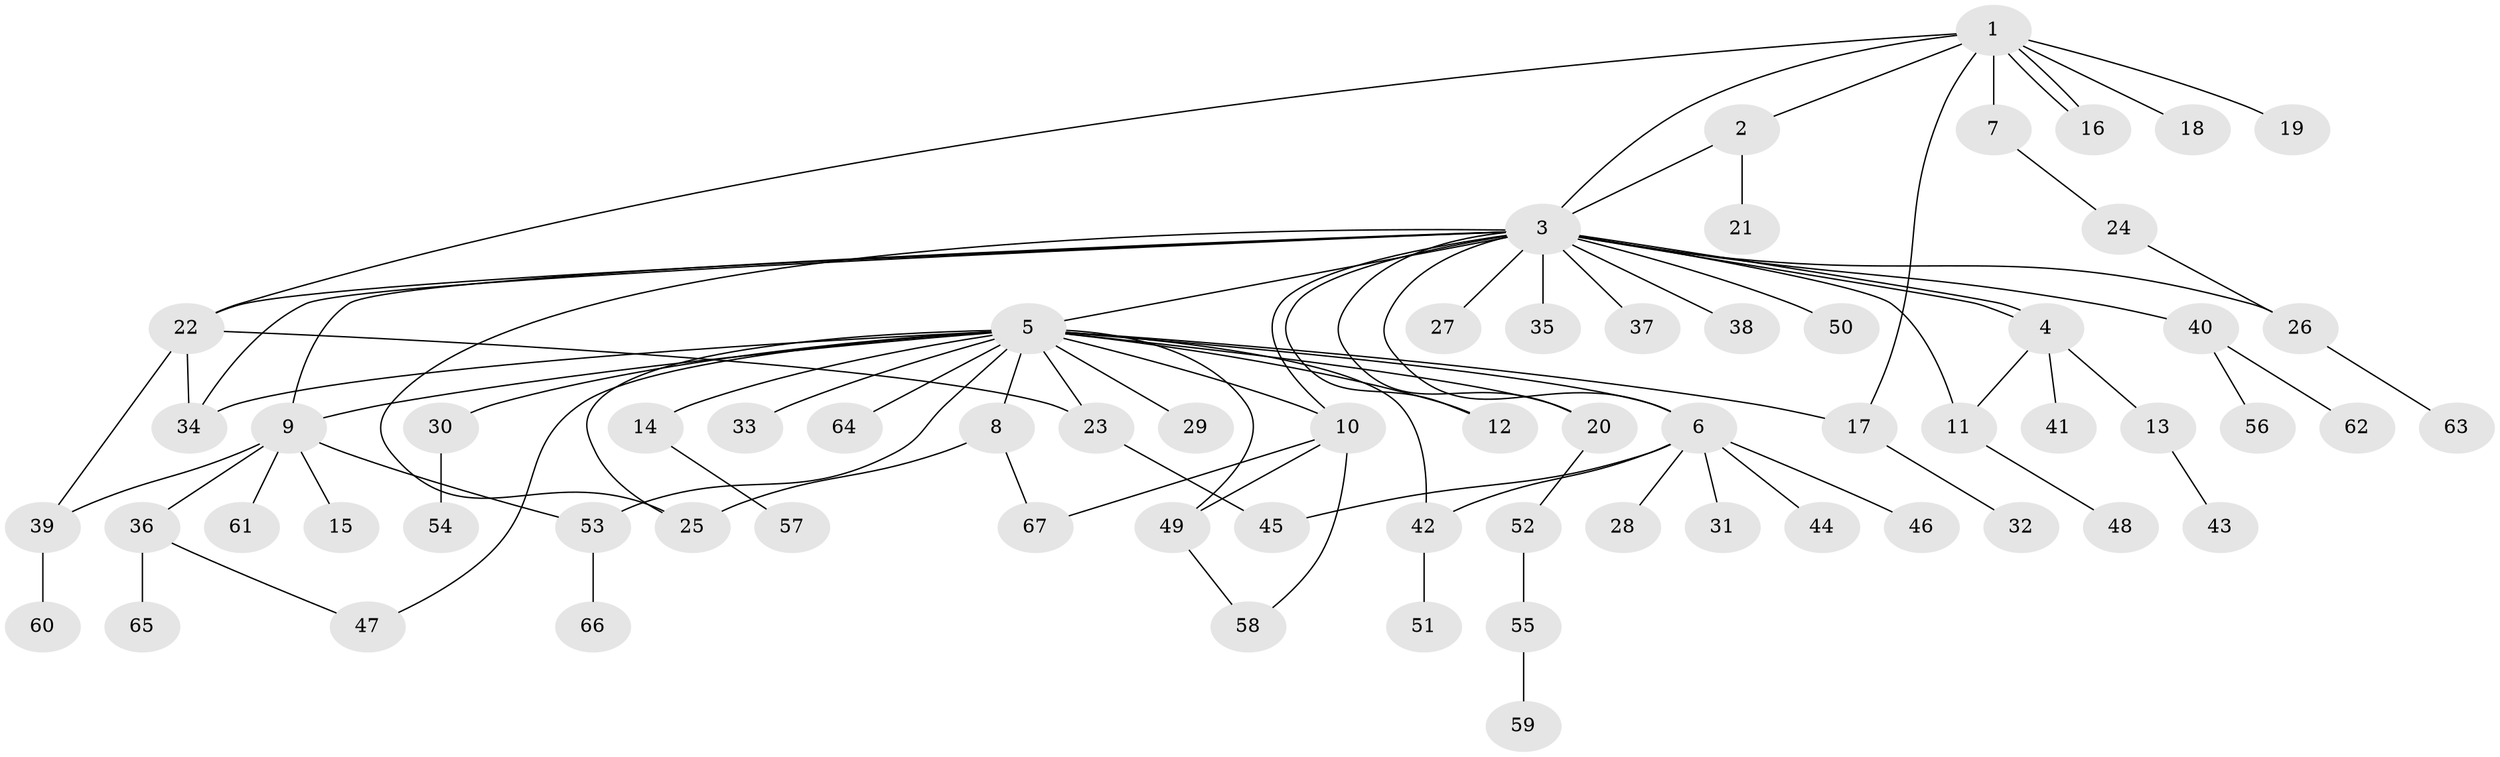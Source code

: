 // coarse degree distribution, {9: 0.025, 2: 0.25, 18: 0.025, 5: 0.075, 15: 0.025, 8: 0.025, 3: 0.075, 1: 0.5}
// Generated by graph-tools (version 1.1) at 2025/18/03/04/25 18:18:04]
// undirected, 67 vertices, 91 edges
graph export_dot {
graph [start="1"]
  node [color=gray90,style=filled];
  1;
  2;
  3;
  4;
  5;
  6;
  7;
  8;
  9;
  10;
  11;
  12;
  13;
  14;
  15;
  16;
  17;
  18;
  19;
  20;
  21;
  22;
  23;
  24;
  25;
  26;
  27;
  28;
  29;
  30;
  31;
  32;
  33;
  34;
  35;
  36;
  37;
  38;
  39;
  40;
  41;
  42;
  43;
  44;
  45;
  46;
  47;
  48;
  49;
  50;
  51;
  52;
  53;
  54;
  55;
  56;
  57;
  58;
  59;
  60;
  61;
  62;
  63;
  64;
  65;
  66;
  67;
  1 -- 2;
  1 -- 3;
  1 -- 7;
  1 -- 16;
  1 -- 16;
  1 -- 17;
  1 -- 18;
  1 -- 19;
  1 -- 22;
  2 -- 3;
  2 -- 21;
  3 -- 4;
  3 -- 4;
  3 -- 5;
  3 -- 6;
  3 -- 9;
  3 -- 10;
  3 -- 11;
  3 -- 12;
  3 -- 20;
  3 -- 22;
  3 -- 25;
  3 -- 26;
  3 -- 27;
  3 -- 34;
  3 -- 35;
  3 -- 37;
  3 -- 38;
  3 -- 40;
  3 -- 50;
  4 -- 11;
  4 -- 13;
  4 -- 41;
  5 -- 6;
  5 -- 8;
  5 -- 9;
  5 -- 10;
  5 -- 12;
  5 -- 14;
  5 -- 17;
  5 -- 20;
  5 -- 23;
  5 -- 25;
  5 -- 29;
  5 -- 30;
  5 -- 33;
  5 -- 34;
  5 -- 42;
  5 -- 47;
  5 -- 49;
  5 -- 53;
  5 -- 64;
  6 -- 28;
  6 -- 31;
  6 -- 42;
  6 -- 44;
  6 -- 45;
  6 -- 46;
  7 -- 24;
  8 -- 25;
  8 -- 67;
  9 -- 15;
  9 -- 36;
  9 -- 39;
  9 -- 53;
  9 -- 61;
  10 -- 49;
  10 -- 58;
  10 -- 67;
  11 -- 48;
  13 -- 43;
  14 -- 57;
  17 -- 32;
  20 -- 52;
  22 -- 23;
  22 -- 34;
  22 -- 39;
  23 -- 45;
  24 -- 26;
  26 -- 63;
  30 -- 54;
  36 -- 47;
  36 -- 65;
  39 -- 60;
  40 -- 56;
  40 -- 62;
  42 -- 51;
  49 -- 58;
  52 -- 55;
  53 -- 66;
  55 -- 59;
}
